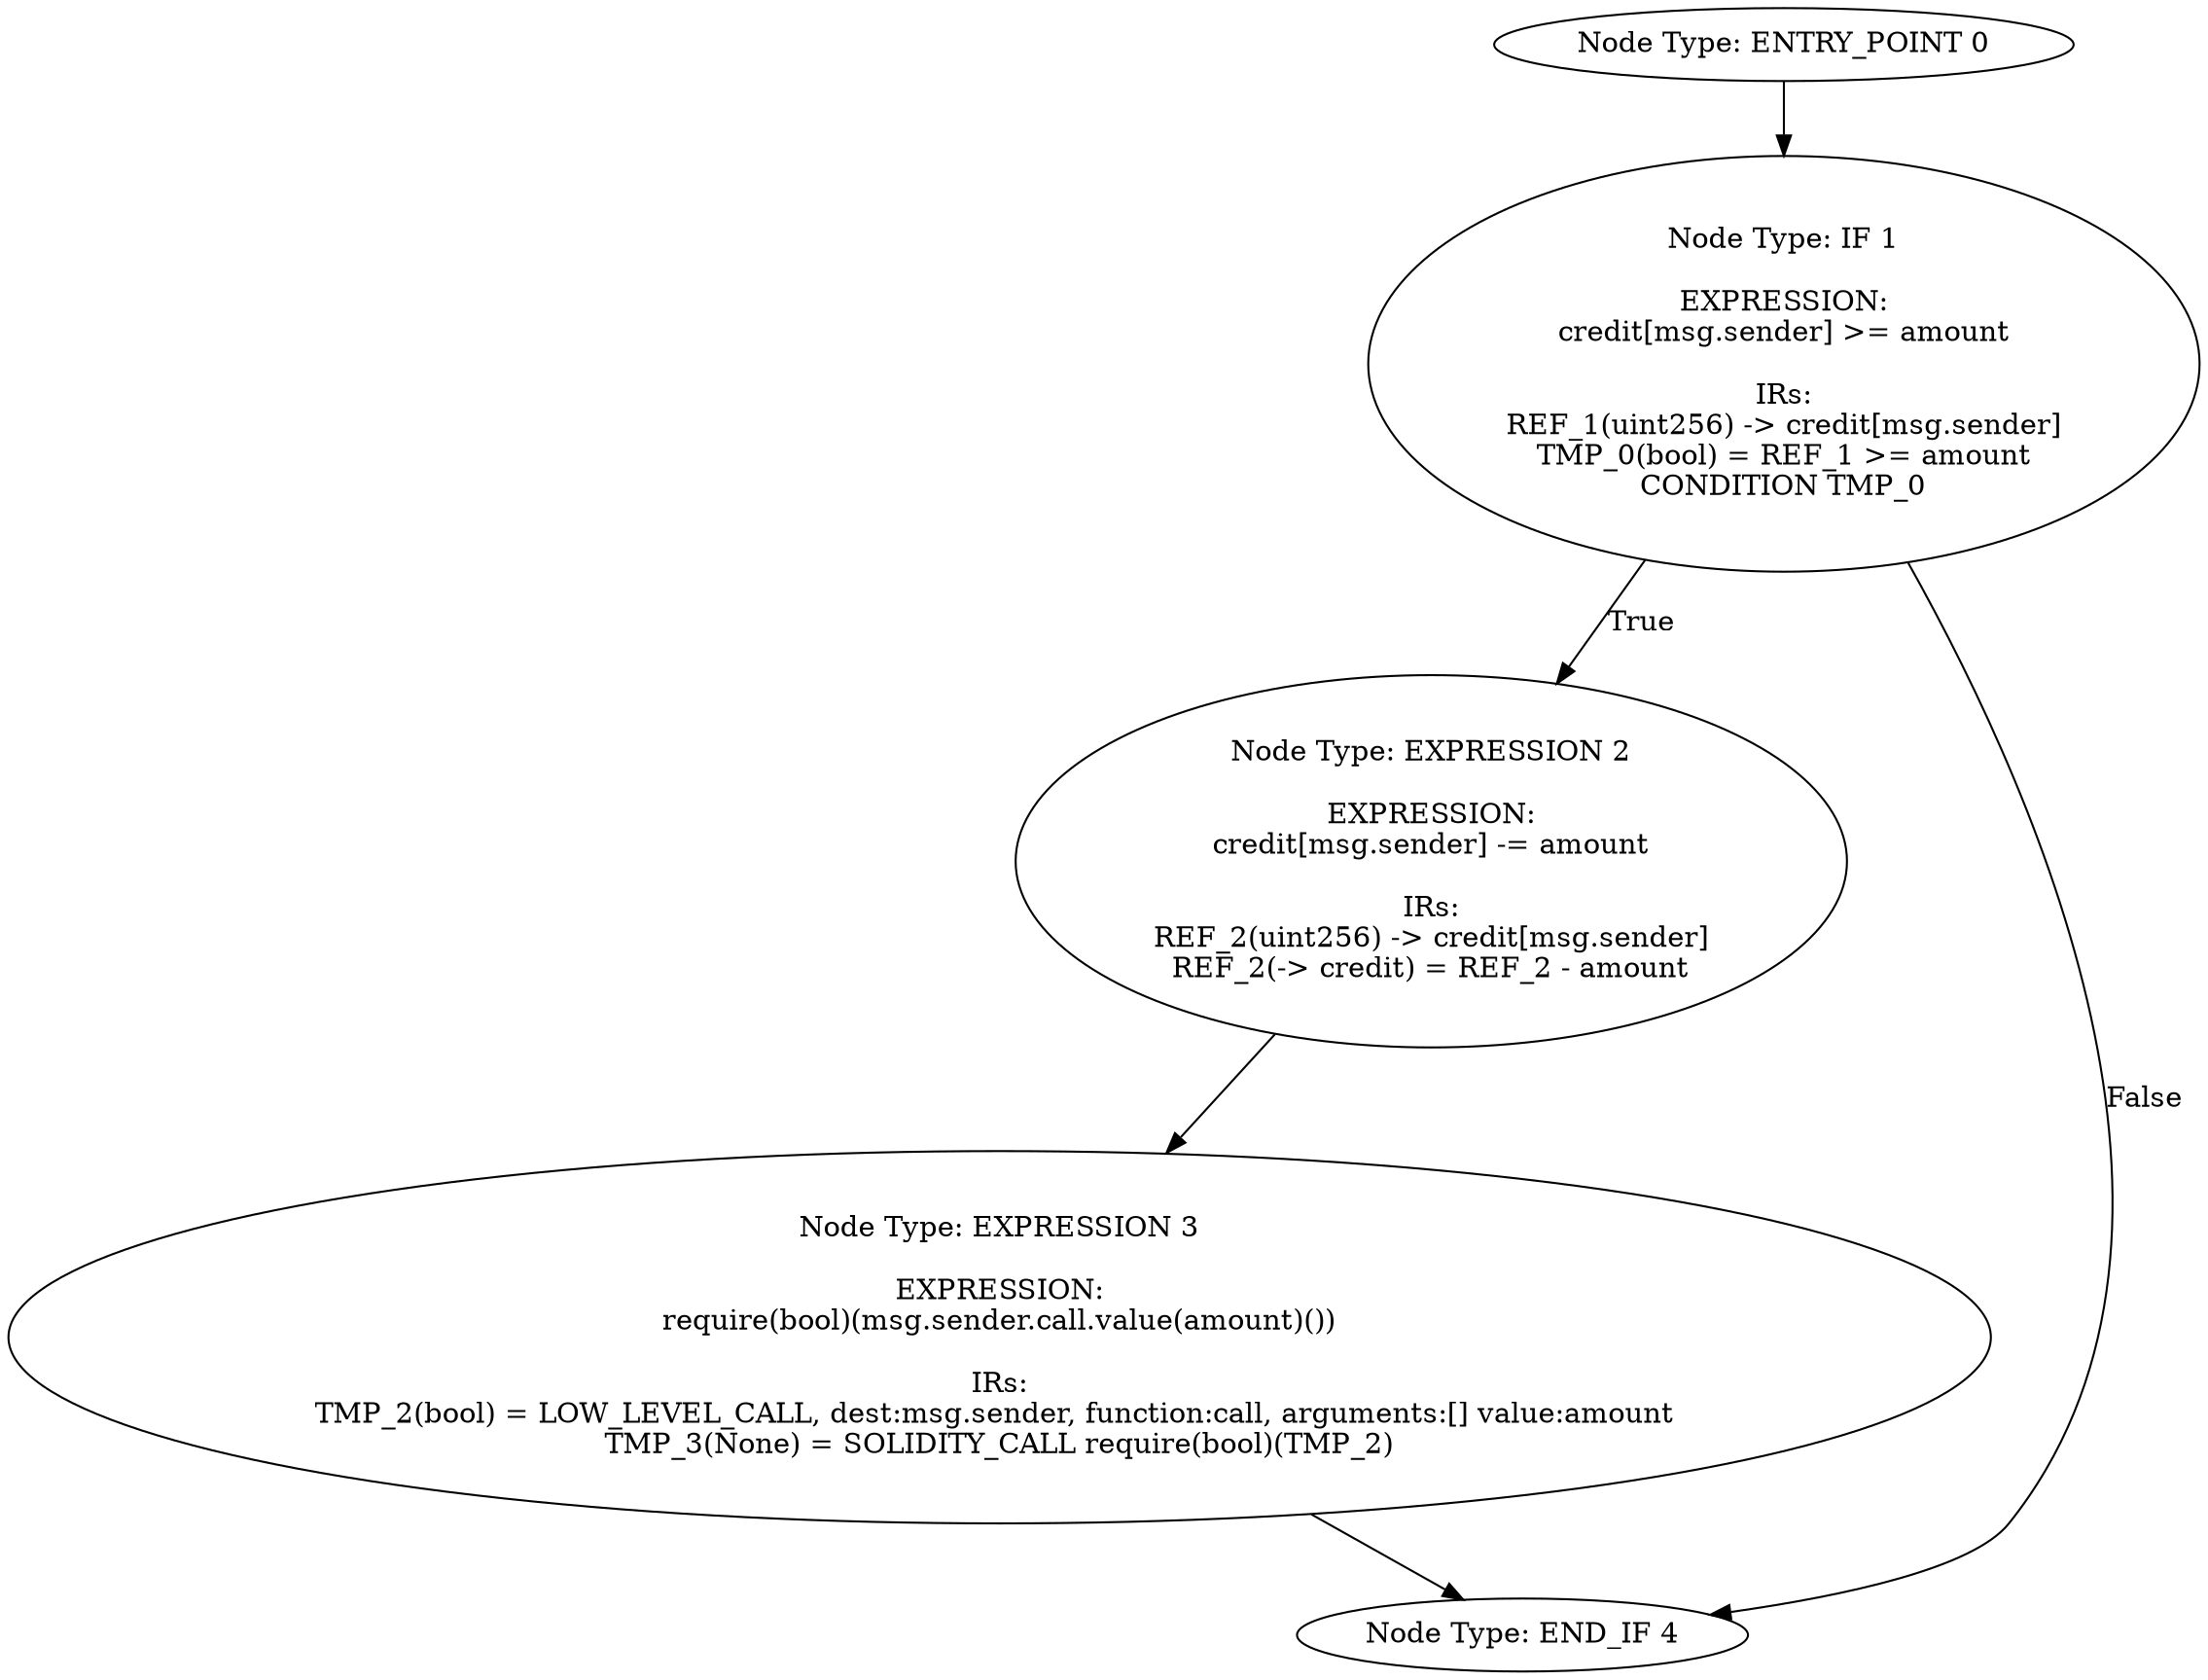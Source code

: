 digraph{
0[label="Node Type: ENTRY_POINT 0
"];
0->1;
1[label="Node Type: IF 1

EXPRESSION:
credit[msg.sender] >= amount

IRs:
REF_1(uint256) -> credit[msg.sender]
TMP_0(bool) = REF_1 >= amount
CONDITION TMP_0"];
1->2[label="True"];
1->4[label="False"];
2[label="Node Type: EXPRESSION 2

EXPRESSION:
credit[msg.sender] -= amount

IRs:
REF_2(uint256) -> credit[msg.sender]
REF_2(-> credit) = REF_2 - amount"];
2->3;
3[label="Node Type: EXPRESSION 3

EXPRESSION:
require(bool)(msg.sender.call.value(amount)())

IRs:
TMP_2(bool) = LOW_LEVEL_CALL, dest:msg.sender, function:call, arguments:[] value:amount 
TMP_3(None) = SOLIDITY_CALL require(bool)(TMP_2)"];
3->4;
4[label="Node Type: END_IF 4
"];
}
